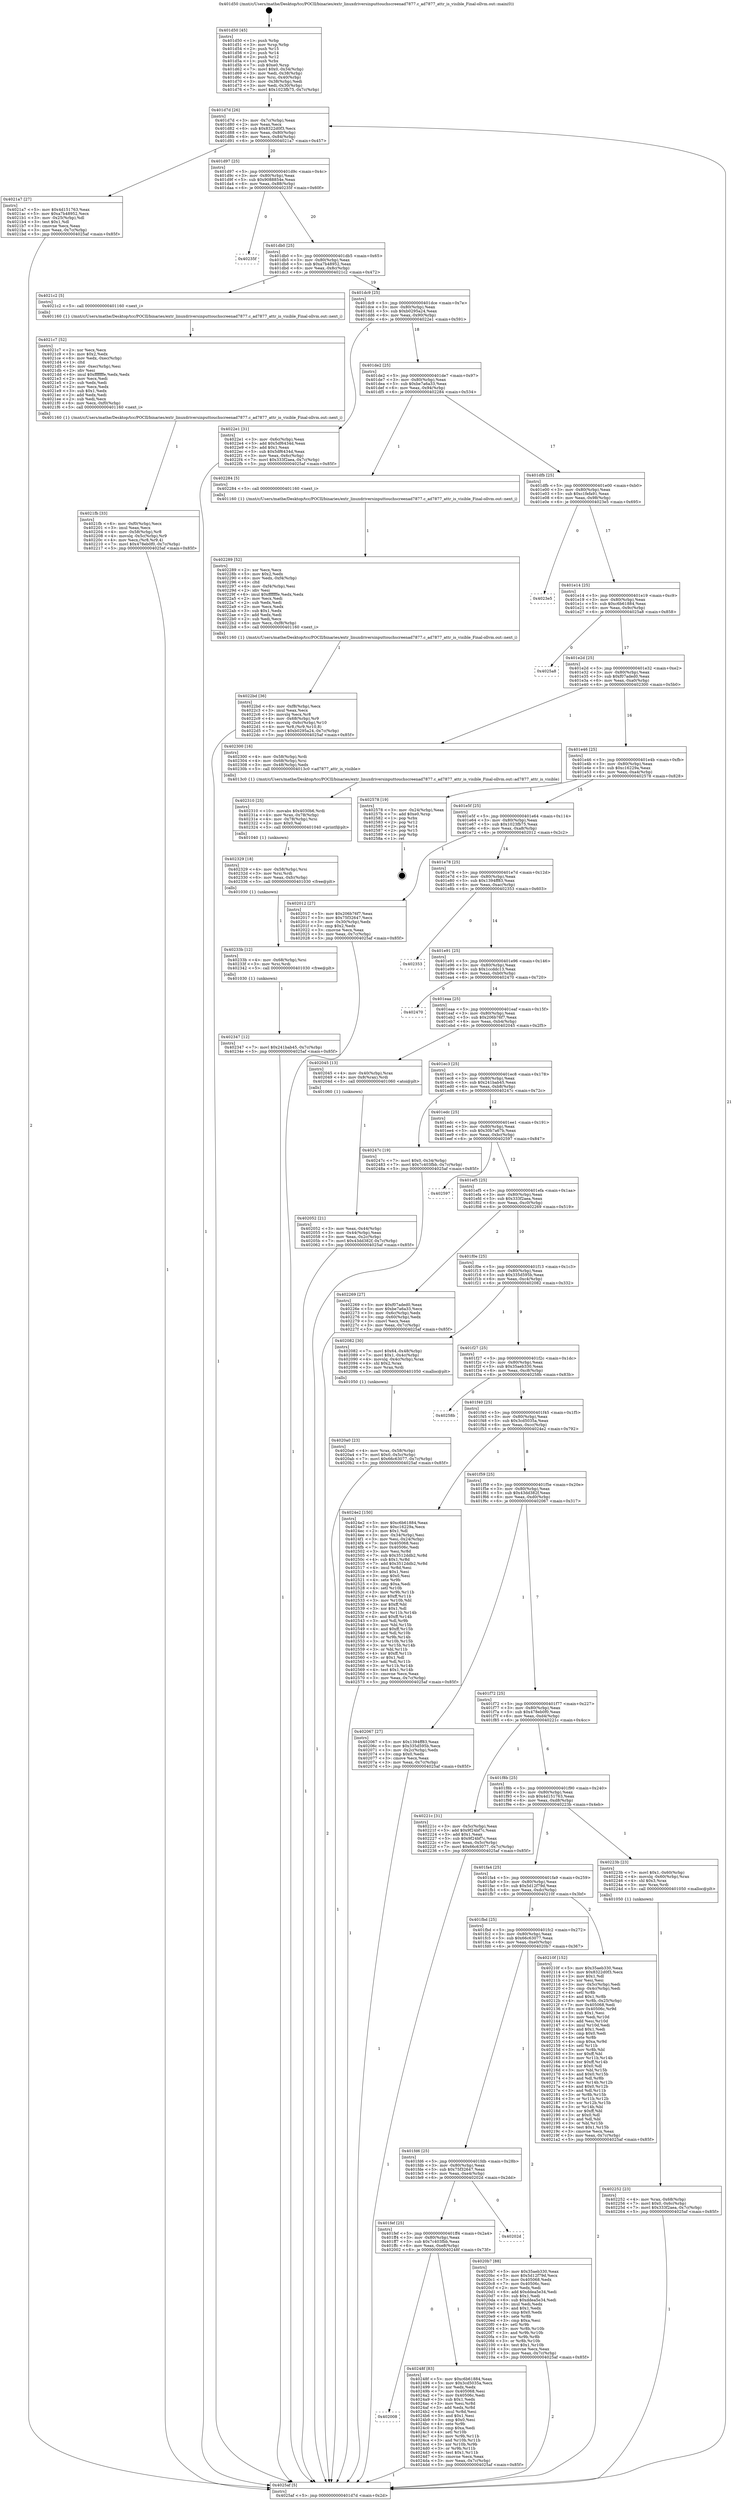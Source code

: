 digraph "0x401d50" {
  label = "0x401d50 (/mnt/c/Users/mathe/Desktop/tcc/POCII/binaries/extr_linuxdriversinputtouchscreenad7877.c_ad7877_attr_is_visible_Final-ollvm.out::main(0))"
  labelloc = "t"
  node[shape=record]

  Entry [label="",width=0.3,height=0.3,shape=circle,fillcolor=black,style=filled]
  "0x401d7d" [label="{
     0x401d7d [26]\l
     | [instrs]\l
     &nbsp;&nbsp;0x401d7d \<+3\>: mov -0x7c(%rbp),%eax\l
     &nbsp;&nbsp;0x401d80 \<+2\>: mov %eax,%ecx\l
     &nbsp;&nbsp;0x401d82 \<+6\>: sub $0x8322d0f3,%ecx\l
     &nbsp;&nbsp;0x401d88 \<+3\>: mov %eax,-0x80(%rbp)\l
     &nbsp;&nbsp;0x401d8b \<+6\>: mov %ecx,-0x84(%rbp)\l
     &nbsp;&nbsp;0x401d91 \<+6\>: je 00000000004021a7 \<main+0x457\>\l
  }"]
  "0x4021a7" [label="{
     0x4021a7 [27]\l
     | [instrs]\l
     &nbsp;&nbsp;0x4021a7 \<+5\>: mov $0x4d151763,%eax\l
     &nbsp;&nbsp;0x4021ac \<+5\>: mov $0xa7b48952,%ecx\l
     &nbsp;&nbsp;0x4021b1 \<+3\>: mov -0x25(%rbp),%dl\l
     &nbsp;&nbsp;0x4021b4 \<+3\>: test $0x1,%dl\l
     &nbsp;&nbsp;0x4021b7 \<+3\>: cmovne %ecx,%eax\l
     &nbsp;&nbsp;0x4021ba \<+3\>: mov %eax,-0x7c(%rbp)\l
     &nbsp;&nbsp;0x4021bd \<+5\>: jmp 00000000004025af \<main+0x85f\>\l
  }"]
  "0x401d97" [label="{
     0x401d97 [25]\l
     | [instrs]\l
     &nbsp;&nbsp;0x401d97 \<+5\>: jmp 0000000000401d9c \<main+0x4c\>\l
     &nbsp;&nbsp;0x401d9c \<+3\>: mov -0x80(%rbp),%eax\l
     &nbsp;&nbsp;0x401d9f \<+5\>: sub $0x9088854e,%eax\l
     &nbsp;&nbsp;0x401da4 \<+6\>: mov %eax,-0x88(%rbp)\l
     &nbsp;&nbsp;0x401daa \<+6\>: je 000000000040235f \<main+0x60f\>\l
  }"]
  Exit [label="",width=0.3,height=0.3,shape=circle,fillcolor=black,style=filled,peripheries=2]
  "0x40235f" [label="{
     0x40235f\l
  }", style=dashed]
  "0x401db0" [label="{
     0x401db0 [25]\l
     | [instrs]\l
     &nbsp;&nbsp;0x401db0 \<+5\>: jmp 0000000000401db5 \<main+0x65\>\l
     &nbsp;&nbsp;0x401db5 \<+3\>: mov -0x80(%rbp),%eax\l
     &nbsp;&nbsp;0x401db8 \<+5\>: sub $0xa7b48952,%eax\l
     &nbsp;&nbsp;0x401dbd \<+6\>: mov %eax,-0x8c(%rbp)\l
     &nbsp;&nbsp;0x401dc3 \<+6\>: je 00000000004021c2 \<main+0x472\>\l
  }"]
  "0x402008" [label="{
     0x402008\l
  }", style=dashed]
  "0x4021c2" [label="{
     0x4021c2 [5]\l
     | [instrs]\l
     &nbsp;&nbsp;0x4021c2 \<+5\>: call 0000000000401160 \<next_i\>\l
     | [calls]\l
     &nbsp;&nbsp;0x401160 \{1\} (/mnt/c/Users/mathe/Desktop/tcc/POCII/binaries/extr_linuxdriversinputtouchscreenad7877.c_ad7877_attr_is_visible_Final-ollvm.out::next_i)\l
  }"]
  "0x401dc9" [label="{
     0x401dc9 [25]\l
     | [instrs]\l
     &nbsp;&nbsp;0x401dc9 \<+5\>: jmp 0000000000401dce \<main+0x7e\>\l
     &nbsp;&nbsp;0x401dce \<+3\>: mov -0x80(%rbp),%eax\l
     &nbsp;&nbsp;0x401dd1 \<+5\>: sub $0xb0295a24,%eax\l
     &nbsp;&nbsp;0x401dd6 \<+6\>: mov %eax,-0x90(%rbp)\l
     &nbsp;&nbsp;0x401ddc \<+6\>: je 00000000004022e1 \<main+0x591\>\l
  }"]
  "0x40248f" [label="{
     0x40248f [83]\l
     | [instrs]\l
     &nbsp;&nbsp;0x40248f \<+5\>: mov $0xc6b61884,%eax\l
     &nbsp;&nbsp;0x402494 \<+5\>: mov $0x3cd5035a,%ecx\l
     &nbsp;&nbsp;0x402499 \<+2\>: xor %edx,%edx\l
     &nbsp;&nbsp;0x40249b \<+7\>: mov 0x405068,%esi\l
     &nbsp;&nbsp;0x4024a2 \<+7\>: mov 0x40506c,%edi\l
     &nbsp;&nbsp;0x4024a9 \<+3\>: sub $0x1,%edx\l
     &nbsp;&nbsp;0x4024ac \<+3\>: mov %esi,%r8d\l
     &nbsp;&nbsp;0x4024af \<+3\>: add %edx,%r8d\l
     &nbsp;&nbsp;0x4024b2 \<+4\>: imul %r8d,%esi\l
     &nbsp;&nbsp;0x4024b6 \<+3\>: and $0x1,%esi\l
     &nbsp;&nbsp;0x4024b9 \<+3\>: cmp $0x0,%esi\l
     &nbsp;&nbsp;0x4024bc \<+4\>: sete %r9b\l
     &nbsp;&nbsp;0x4024c0 \<+3\>: cmp $0xa,%edi\l
     &nbsp;&nbsp;0x4024c3 \<+4\>: setl %r10b\l
     &nbsp;&nbsp;0x4024c7 \<+3\>: mov %r9b,%r11b\l
     &nbsp;&nbsp;0x4024ca \<+3\>: and %r10b,%r11b\l
     &nbsp;&nbsp;0x4024cd \<+3\>: xor %r10b,%r9b\l
     &nbsp;&nbsp;0x4024d0 \<+3\>: or %r9b,%r11b\l
     &nbsp;&nbsp;0x4024d3 \<+4\>: test $0x1,%r11b\l
     &nbsp;&nbsp;0x4024d7 \<+3\>: cmovne %ecx,%eax\l
     &nbsp;&nbsp;0x4024da \<+3\>: mov %eax,-0x7c(%rbp)\l
     &nbsp;&nbsp;0x4024dd \<+5\>: jmp 00000000004025af \<main+0x85f\>\l
  }"]
  "0x4022e1" [label="{
     0x4022e1 [31]\l
     | [instrs]\l
     &nbsp;&nbsp;0x4022e1 \<+3\>: mov -0x6c(%rbp),%eax\l
     &nbsp;&nbsp;0x4022e4 \<+5\>: add $0x5df6434d,%eax\l
     &nbsp;&nbsp;0x4022e9 \<+3\>: add $0x1,%eax\l
     &nbsp;&nbsp;0x4022ec \<+5\>: sub $0x5df6434d,%eax\l
     &nbsp;&nbsp;0x4022f1 \<+3\>: mov %eax,-0x6c(%rbp)\l
     &nbsp;&nbsp;0x4022f4 \<+7\>: movl $0x333f2aea,-0x7c(%rbp)\l
     &nbsp;&nbsp;0x4022fb \<+5\>: jmp 00000000004025af \<main+0x85f\>\l
  }"]
  "0x401de2" [label="{
     0x401de2 [25]\l
     | [instrs]\l
     &nbsp;&nbsp;0x401de2 \<+5\>: jmp 0000000000401de7 \<main+0x97\>\l
     &nbsp;&nbsp;0x401de7 \<+3\>: mov -0x80(%rbp),%eax\l
     &nbsp;&nbsp;0x401dea \<+5\>: sub $0xbe7a6a33,%eax\l
     &nbsp;&nbsp;0x401def \<+6\>: mov %eax,-0x94(%rbp)\l
     &nbsp;&nbsp;0x401df5 \<+6\>: je 0000000000402284 \<main+0x534\>\l
  }"]
  "0x401fef" [label="{
     0x401fef [25]\l
     | [instrs]\l
     &nbsp;&nbsp;0x401fef \<+5\>: jmp 0000000000401ff4 \<main+0x2a4\>\l
     &nbsp;&nbsp;0x401ff4 \<+3\>: mov -0x80(%rbp),%eax\l
     &nbsp;&nbsp;0x401ff7 \<+5\>: sub $0x7c403fbb,%eax\l
     &nbsp;&nbsp;0x401ffc \<+6\>: mov %eax,-0xe8(%rbp)\l
     &nbsp;&nbsp;0x402002 \<+6\>: je 000000000040248f \<main+0x73f\>\l
  }"]
  "0x402284" [label="{
     0x402284 [5]\l
     | [instrs]\l
     &nbsp;&nbsp;0x402284 \<+5\>: call 0000000000401160 \<next_i\>\l
     | [calls]\l
     &nbsp;&nbsp;0x401160 \{1\} (/mnt/c/Users/mathe/Desktop/tcc/POCII/binaries/extr_linuxdriversinputtouchscreenad7877.c_ad7877_attr_is_visible_Final-ollvm.out::next_i)\l
  }"]
  "0x401dfb" [label="{
     0x401dfb [25]\l
     | [instrs]\l
     &nbsp;&nbsp;0x401dfb \<+5\>: jmp 0000000000401e00 \<main+0xb0\>\l
     &nbsp;&nbsp;0x401e00 \<+3\>: mov -0x80(%rbp),%eax\l
     &nbsp;&nbsp;0x401e03 \<+5\>: sub $0xc1fefa91,%eax\l
     &nbsp;&nbsp;0x401e08 \<+6\>: mov %eax,-0x98(%rbp)\l
     &nbsp;&nbsp;0x401e0e \<+6\>: je 00000000004023e5 \<main+0x695\>\l
  }"]
  "0x40202d" [label="{
     0x40202d\l
  }", style=dashed]
  "0x4023e5" [label="{
     0x4023e5\l
  }", style=dashed]
  "0x401e14" [label="{
     0x401e14 [25]\l
     | [instrs]\l
     &nbsp;&nbsp;0x401e14 \<+5\>: jmp 0000000000401e19 \<main+0xc9\>\l
     &nbsp;&nbsp;0x401e19 \<+3\>: mov -0x80(%rbp),%eax\l
     &nbsp;&nbsp;0x401e1c \<+5\>: sub $0xc6b61884,%eax\l
     &nbsp;&nbsp;0x401e21 \<+6\>: mov %eax,-0x9c(%rbp)\l
     &nbsp;&nbsp;0x401e27 \<+6\>: je 00000000004025a8 \<main+0x858\>\l
  }"]
  "0x402347" [label="{
     0x402347 [12]\l
     | [instrs]\l
     &nbsp;&nbsp;0x402347 \<+7\>: movl $0x241bab45,-0x7c(%rbp)\l
     &nbsp;&nbsp;0x40234e \<+5\>: jmp 00000000004025af \<main+0x85f\>\l
  }"]
  "0x4025a8" [label="{
     0x4025a8\l
  }", style=dashed]
  "0x401e2d" [label="{
     0x401e2d [25]\l
     | [instrs]\l
     &nbsp;&nbsp;0x401e2d \<+5\>: jmp 0000000000401e32 \<main+0xe2\>\l
     &nbsp;&nbsp;0x401e32 \<+3\>: mov -0x80(%rbp),%eax\l
     &nbsp;&nbsp;0x401e35 \<+5\>: sub $0xf07aded0,%eax\l
     &nbsp;&nbsp;0x401e3a \<+6\>: mov %eax,-0xa0(%rbp)\l
     &nbsp;&nbsp;0x401e40 \<+6\>: je 0000000000402300 \<main+0x5b0\>\l
  }"]
  "0x40233b" [label="{
     0x40233b [12]\l
     | [instrs]\l
     &nbsp;&nbsp;0x40233b \<+4\>: mov -0x68(%rbp),%rsi\l
     &nbsp;&nbsp;0x40233f \<+3\>: mov %rsi,%rdi\l
     &nbsp;&nbsp;0x402342 \<+5\>: call 0000000000401030 \<free@plt\>\l
     | [calls]\l
     &nbsp;&nbsp;0x401030 \{1\} (unknown)\l
  }"]
  "0x402300" [label="{
     0x402300 [16]\l
     | [instrs]\l
     &nbsp;&nbsp;0x402300 \<+4\>: mov -0x58(%rbp),%rdi\l
     &nbsp;&nbsp;0x402304 \<+4\>: mov -0x68(%rbp),%rsi\l
     &nbsp;&nbsp;0x402308 \<+3\>: mov -0x48(%rbp),%edx\l
     &nbsp;&nbsp;0x40230b \<+5\>: call 00000000004013c0 \<ad7877_attr_is_visible\>\l
     | [calls]\l
     &nbsp;&nbsp;0x4013c0 \{1\} (/mnt/c/Users/mathe/Desktop/tcc/POCII/binaries/extr_linuxdriversinputtouchscreenad7877.c_ad7877_attr_is_visible_Final-ollvm.out::ad7877_attr_is_visible)\l
  }"]
  "0x401e46" [label="{
     0x401e46 [25]\l
     | [instrs]\l
     &nbsp;&nbsp;0x401e46 \<+5\>: jmp 0000000000401e4b \<main+0xfb\>\l
     &nbsp;&nbsp;0x401e4b \<+3\>: mov -0x80(%rbp),%eax\l
     &nbsp;&nbsp;0x401e4e \<+5\>: sub $0xc16229a,%eax\l
     &nbsp;&nbsp;0x401e53 \<+6\>: mov %eax,-0xa4(%rbp)\l
     &nbsp;&nbsp;0x401e59 \<+6\>: je 0000000000402578 \<main+0x828\>\l
  }"]
  "0x402329" [label="{
     0x402329 [18]\l
     | [instrs]\l
     &nbsp;&nbsp;0x402329 \<+4\>: mov -0x58(%rbp),%rsi\l
     &nbsp;&nbsp;0x40232d \<+3\>: mov %rsi,%rdi\l
     &nbsp;&nbsp;0x402330 \<+6\>: mov %eax,-0xfc(%rbp)\l
     &nbsp;&nbsp;0x402336 \<+5\>: call 0000000000401030 \<free@plt\>\l
     | [calls]\l
     &nbsp;&nbsp;0x401030 \{1\} (unknown)\l
  }"]
  "0x402578" [label="{
     0x402578 [19]\l
     | [instrs]\l
     &nbsp;&nbsp;0x402578 \<+3\>: mov -0x24(%rbp),%eax\l
     &nbsp;&nbsp;0x40257b \<+7\>: add $0xe0,%rsp\l
     &nbsp;&nbsp;0x402582 \<+1\>: pop %rbx\l
     &nbsp;&nbsp;0x402583 \<+2\>: pop %r12\l
     &nbsp;&nbsp;0x402585 \<+2\>: pop %r14\l
     &nbsp;&nbsp;0x402587 \<+2\>: pop %r15\l
     &nbsp;&nbsp;0x402589 \<+1\>: pop %rbp\l
     &nbsp;&nbsp;0x40258a \<+1\>: ret\l
  }"]
  "0x401e5f" [label="{
     0x401e5f [25]\l
     | [instrs]\l
     &nbsp;&nbsp;0x401e5f \<+5\>: jmp 0000000000401e64 \<main+0x114\>\l
     &nbsp;&nbsp;0x401e64 \<+3\>: mov -0x80(%rbp),%eax\l
     &nbsp;&nbsp;0x401e67 \<+5\>: sub $0x1023fb75,%eax\l
     &nbsp;&nbsp;0x401e6c \<+6\>: mov %eax,-0xa8(%rbp)\l
     &nbsp;&nbsp;0x401e72 \<+6\>: je 0000000000402012 \<main+0x2c2\>\l
  }"]
  "0x402310" [label="{
     0x402310 [25]\l
     | [instrs]\l
     &nbsp;&nbsp;0x402310 \<+10\>: movabs $0x4030b6,%rdi\l
     &nbsp;&nbsp;0x40231a \<+4\>: mov %rax,-0x78(%rbp)\l
     &nbsp;&nbsp;0x40231e \<+4\>: mov -0x78(%rbp),%rsi\l
     &nbsp;&nbsp;0x402322 \<+2\>: mov $0x0,%al\l
     &nbsp;&nbsp;0x402324 \<+5\>: call 0000000000401040 \<printf@plt\>\l
     | [calls]\l
     &nbsp;&nbsp;0x401040 \{1\} (unknown)\l
  }"]
  "0x402012" [label="{
     0x402012 [27]\l
     | [instrs]\l
     &nbsp;&nbsp;0x402012 \<+5\>: mov $0x206b76f7,%eax\l
     &nbsp;&nbsp;0x402017 \<+5\>: mov $0x75f32647,%ecx\l
     &nbsp;&nbsp;0x40201c \<+3\>: mov -0x30(%rbp),%edx\l
     &nbsp;&nbsp;0x40201f \<+3\>: cmp $0x2,%edx\l
     &nbsp;&nbsp;0x402022 \<+3\>: cmovne %ecx,%eax\l
     &nbsp;&nbsp;0x402025 \<+3\>: mov %eax,-0x7c(%rbp)\l
     &nbsp;&nbsp;0x402028 \<+5\>: jmp 00000000004025af \<main+0x85f\>\l
  }"]
  "0x401e78" [label="{
     0x401e78 [25]\l
     | [instrs]\l
     &nbsp;&nbsp;0x401e78 \<+5\>: jmp 0000000000401e7d \<main+0x12d\>\l
     &nbsp;&nbsp;0x401e7d \<+3\>: mov -0x80(%rbp),%eax\l
     &nbsp;&nbsp;0x401e80 \<+5\>: sub $0x1394ff83,%eax\l
     &nbsp;&nbsp;0x401e85 \<+6\>: mov %eax,-0xac(%rbp)\l
     &nbsp;&nbsp;0x401e8b \<+6\>: je 0000000000402353 \<main+0x603\>\l
  }"]
  "0x4025af" [label="{
     0x4025af [5]\l
     | [instrs]\l
     &nbsp;&nbsp;0x4025af \<+5\>: jmp 0000000000401d7d \<main+0x2d\>\l
  }"]
  "0x401d50" [label="{
     0x401d50 [45]\l
     | [instrs]\l
     &nbsp;&nbsp;0x401d50 \<+1\>: push %rbp\l
     &nbsp;&nbsp;0x401d51 \<+3\>: mov %rsp,%rbp\l
     &nbsp;&nbsp;0x401d54 \<+2\>: push %r15\l
     &nbsp;&nbsp;0x401d56 \<+2\>: push %r14\l
     &nbsp;&nbsp;0x401d58 \<+2\>: push %r12\l
     &nbsp;&nbsp;0x401d5a \<+1\>: push %rbx\l
     &nbsp;&nbsp;0x401d5b \<+7\>: sub $0xe0,%rsp\l
     &nbsp;&nbsp;0x401d62 \<+7\>: movl $0x0,-0x34(%rbp)\l
     &nbsp;&nbsp;0x401d69 \<+3\>: mov %edi,-0x38(%rbp)\l
     &nbsp;&nbsp;0x401d6c \<+4\>: mov %rsi,-0x40(%rbp)\l
     &nbsp;&nbsp;0x401d70 \<+3\>: mov -0x38(%rbp),%edi\l
     &nbsp;&nbsp;0x401d73 \<+3\>: mov %edi,-0x30(%rbp)\l
     &nbsp;&nbsp;0x401d76 \<+7\>: movl $0x1023fb75,-0x7c(%rbp)\l
  }"]
  "0x4022bd" [label="{
     0x4022bd [36]\l
     | [instrs]\l
     &nbsp;&nbsp;0x4022bd \<+6\>: mov -0xf8(%rbp),%ecx\l
     &nbsp;&nbsp;0x4022c3 \<+3\>: imul %eax,%ecx\l
     &nbsp;&nbsp;0x4022c6 \<+3\>: movslq %ecx,%r8\l
     &nbsp;&nbsp;0x4022c9 \<+4\>: mov -0x68(%rbp),%r9\l
     &nbsp;&nbsp;0x4022cd \<+4\>: movslq -0x6c(%rbp),%r10\l
     &nbsp;&nbsp;0x4022d1 \<+4\>: mov %r8,(%r9,%r10,8)\l
     &nbsp;&nbsp;0x4022d5 \<+7\>: movl $0xb0295a24,-0x7c(%rbp)\l
     &nbsp;&nbsp;0x4022dc \<+5\>: jmp 00000000004025af \<main+0x85f\>\l
  }"]
  "0x402353" [label="{
     0x402353\l
  }", style=dashed]
  "0x401e91" [label="{
     0x401e91 [25]\l
     | [instrs]\l
     &nbsp;&nbsp;0x401e91 \<+5\>: jmp 0000000000401e96 \<main+0x146\>\l
     &nbsp;&nbsp;0x401e96 \<+3\>: mov -0x80(%rbp),%eax\l
     &nbsp;&nbsp;0x401e99 \<+5\>: sub $0x1ccddc13,%eax\l
     &nbsp;&nbsp;0x401e9e \<+6\>: mov %eax,-0xb0(%rbp)\l
     &nbsp;&nbsp;0x401ea4 \<+6\>: je 0000000000402470 \<main+0x720\>\l
  }"]
  "0x402289" [label="{
     0x402289 [52]\l
     | [instrs]\l
     &nbsp;&nbsp;0x402289 \<+2\>: xor %ecx,%ecx\l
     &nbsp;&nbsp;0x40228b \<+5\>: mov $0x2,%edx\l
     &nbsp;&nbsp;0x402290 \<+6\>: mov %edx,-0xf4(%rbp)\l
     &nbsp;&nbsp;0x402296 \<+1\>: cltd\l
     &nbsp;&nbsp;0x402297 \<+6\>: mov -0xf4(%rbp),%esi\l
     &nbsp;&nbsp;0x40229d \<+2\>: idiv %esi\l
     &nbsp;&nbsp;0x40229f \<+6\>: imul $0xfffffffe,%edx,%edx\l
     &nbsp;&nbsp;0x4022a5 \<+2\>: mov %ecx,%edi\l
     &nbsp;&nbsp;0x4022a7 \<+2\>: sub %edx,%edi\l
     &nbsp;&nbsp;0x4022a9 \<+2\>: mov %ecx,%edx\l
     &nbsp;&nbsp;0x4022ab \<+3\>: sub $0x1,%edx\l
     &nbsp;&nbsp;0x4022ae \<+2\>: add %edx,%edi\l
     &nbsp;&nbsp;0x4022b0 \<+2\>: sub %edi,%ecx\l
     &nbsp;&nbsp;0x4022b2 \<+6\>: mov %ecx,-0xf8(%rbp)\l
     &nbsp;&nbsp;0x4022b8 \<+5\>: call 0000000000401160 \<next_i\>\l
     | [calls]\l
     &nbsp;&nbsp;0x401160 \{1\} (/mnt/c/Users/mathe/Desktop/tcc/POCII/binaries/extr_linuxdriversinputtouchscreenad7877.c_ad7877_attr_is_visible_Final-ollvm.out::next_i)\l
  }"]
  "0x402470" [label="{
     0x402470\l
  }", style=dashed]
  "0x401eaa" [label="{
     0x401eaa [25]\l
     | [instrs]\l
     &nbsp;&nbsp;0x401eaa \<+5\>: jmp 0000000000401eaf \<main+0x15f\>\l
     &nbsp;&nbsp;0x401eaf \<+3\>: mov -0x80(%rbp),%eax\l
     &nbsp;&nbsp;0x401eb2 \<+5\>: sub $0x206b76f7,%eax\l
     &nbsp;&nbsp;0x401eb7 \<+6\>: mov %eax,-0xb4(%rbp)\l
     &nbsp;&nbsp;0x401ebd \<+6\>: je 0000000000402045 \<main+0x2f5\>\l
  }"]
  "0x402252" [label="{
     0x402252 [23]\l
     | [instrs]\l
     &nbsp;&nbsp;0x402252 \<+4\>: mov %rax,-0x68(%rbp)\l
     &nbsp;&nbsp;0x402256 \<+7\>: movl $0x0,-0x6c(%rbp)\l
     &nbsp;&nbsp;0x40225d \<+7\>: movl $0x333f2aea,-0x7c(%rbp)\l
     &nbsp;&nbsp;0x402264 \<+5\>: jmp 00000000004025af \<main+0x85f\>\l
  }"]
  "0x402045" [label="{
     0x402045 [13]\l
     | [instrs]\l
     &nbsp;&nbsp;0x402045 \<+4\>: mov -0x40(%rbp),%rax\l
     &nbsp;&nbsp;0x402049 \<+4\>: mov 0x8(%rax),%rdi\l
     &nbsp;&nbsp;0x40204d \<+5\>: call 0000000000401060 \<atoi@plt\>\l
     | [calls]\l
     &nbsp;&nbsp;0x401060 \{1\} (unknown)\l
  }"]
  "0x401ec3" [label="{
     0x401ec3 [25]\l
     | [instrs]\l
     &nbsp;&nbsp;0x401ec3 \<+5\>: jmp 0000000000401ec8 \<main+0x178\>\l
     &nbsp;&nbsp;0x401ec8 \<+3\>: mov -0x80(%rbp),%eax\l
     &nbsp;&nbsp;0x401ecb \<+5\>: sub $0x241bab45,%eax\l
     &nbsp;&nbsp;0x401ed0 \<+6\>: mov %eax,-0xb8(%rbp)\l
     &nbsp;&nbsp;0x401ed6 \<+6\>: je 000000000040247c \<main+0x72c\>\l
  }"]
  "0x402052" [label="{
     0x402052 [21]\l
     | [instrs]\l
     &nbsp;&nbsp;0x402052 \<+3\>: mov %eax,-0x44(%rbp)\l
     &nbsp;&nbsp;0x402055 \<+3\>: mov -0x44(%rbp),%eax\l
     &nbsp;&nbsp;0x402058 \<+3\>: mov %eax,-0x2c(%rbp)\l
     &nbsp;&nbsp;0x40205b \<+7\>: movl $0x43dd382f,-0x7c(%rbp)\l
     &nbsp;&nbsp;0x402062 \<+5\>: jmp 00000000004025af \<main+0x85f\>\l
  }"]
  "0x4021fb" [label="{
     0x4021fb [33]\l
     | [instrs]\l
     &nbsp;&nbsp;0x4021fb \<+6\>: mov -0xf0(%rbp),%ecx\l
     &nbsp;&nbsp;0x402201 \<+3\>: imul %eax,%ecx\l
     &nbsp;&nbsp;0x402204 \<+4\>: mov -0x58(%rbp),%r8\l
     &nbsp;&nbsp;0x402208 \<+4\>: movslq -0x5c(%rbp),%r9\l
     &nbsp;&nbsp;0x40220c \<+4\>: mov %ecx,(%r8,%r9,4)\l
     &nbsp;&nbsp;0x402210 \<+7\>: movl $0x478eb0f0,-0x7c(%rbp)\l
     &nbsp;&nbsp;0x402217 \<+5\>: jmp 00000000004025af \<main+0x85f\>\l
  }"]
  "0x40247c" [label="{
     0x40247c [19]\l
     | [instrs]\l
     &nbsp;&nbsp;0x40247c \<+7\>: movl $0x0,-0x34(%rbp)\l
     &nbsp;&nbsp;0x402483 \<+7\>: movl $0x7c403fbb,-0x7c(%rbp)\l
     &nbsp;&nbsp;0x40248a \<+5\>: jmp 00000000004025af \<main+0x85f\>\l
  }"]
  "0x401edc" [label="{
     0x401edc [25]\l
     | [instrs]\l
     &nbsp;&nbsp;0x401edc \<+5\>: jmp 0000000000401ee1 \<main+0x191\>\l
     &nbsp;&nbsp;0x401ee1 \<+3\>: mov -0x80(%rbp),%eax\l
     &nbsp;&nbsp;0x401ee4 \<+5\>: sub $0x30b7a67b,%eax\l
     &nbsp;&nbsp;0x401ee9 \<+6\>: mov %eax,-0xbc(%rbp)\l
     &nbsp;&nbsp;0x401eef \<+6\>: je 0000000000402597 \<main+0x847\>\l
  }"]
  "0x4021c7" [label="{
     0x4021c7 [52]\l
     | [instrs]\l
     &nbsp;&nbsp;0x4021c7 \<+2\>: xor %ecx,%ecx\l
     &nbsp;&nbsp;0x4021c9 \<+5\>: mov $0x2,%edx\l
     &nbsp;&nbsp;0x4021ce \<+6\>: mov %edx,-0xec(%rbp)\l
     &nbsp;&nbsp;0x4021d4 \<+1\>: cltd\l
     &nbsp;&nbsp;0x4021d5 \<+6\>: mov -0xec(%rbp),%esi\l
     &nbsp;&nbsp;0x4021db \<+2\>: idiv %esi\l
     &nbsp;&nbsp;0x4021dd \<+6\>: imul $0xfffffffe,%edx,%edx\l
     &nbsp;&nbsp;0x4021e3 \<+2\>: mov %ecx,%edi\l
     &nbsp;&nbsp;0x4021e5 \<+2\>: sub %edx,%edi\l
     &nbsp;&nbsp;0x4021e7 \<+2\>: mov %ecx,%edx\l
     &nbsp;&nbsp;0x4021e9 \<+3\>: sub $0x1,%edx\l
     &nbsp;&nbsp;0x4021ec \<+2\>: add %edx,%edi\l
     &nbsp;&nbsp;0x4021ee \<+2\>: sub %edi,%ecx\l
     &nbsp;&nbsp;0x4021f0 \<+6\>: mov %ecx,-0xf0(%rbp)\l
     &nbsp;&nbsp;0x4021f6 \<+5\>: call 0000000000401160 \<next_i\>\l
     | [calls]\l
     &nbsp;&nbsp;0x401160 \{1\} (/mnt/c/Users/mathe/Desktop/tcc/POCII/binaries/extr_linuxdriversinputtouchscreenad7877.c_ad7877_attr_is_visible_Final-ollvm.out::next_i)\l
  }"]
  "0x402597" [label="{
     0x402597\l
  }", style=dashed]
  "0x401ef5" [label="{
     0x401ef5 [25]\l
     | [instrs]\l
     &nbsp;&nbsp;0x401ef5 \<+5\>: jmp 0000000000401efa \<main+0x1aa\>\l
     &nbsp;&nbsp;0x401efa \<+3\>: mov -0x80(%rbp),%eax\l
     &nbsp;&nbsp;0x401efd \<+5\>: sub $0x333f2aea,%eax\l
     &nbsp;&nbsp;0x401f02 \<+6\>: mov %eax,-0xc0(%rbp)\l
     &nbsp;&nbsp;0x401f08 \<+6\>: je 0000000000402269 \<main+0x519\>\l
  }"]
  "0x401fd6" [label="{
     0x401fd6 [25]\l
     | [instrs]\l
     &nbsp;&nbsp;0x401fd6 \<+5\>: jmp 0000000000401fdb \<main+0x28b\>\l
     &nbsp;&nbsp;0x401fdb \<+3\>: mov -0x80(%rbp),%eax\l
     &nbsp;&nbsp;0x401fde \<+5\>: sub $0x75f32647,%eax\l
     &nbsp;&nbsp;0x401fe3 \<+6\>: mov %eax,-0xe4(%rbp)\l
     &nbsp;&nbsp;0x401fe9 \<+6\>: je 000000000040202d \<main+0x2dd\>\l
  }"]
  "0x402269" [label="{
     0x402269 [27]\l
     | [instrs]\l
     &nbsp;&nbsp;0x402269 \<+5\>: mov $0xf07aded0,%eax\l
     &nbsp;&nbsp;0x40226e \<+5\>: mov $0xbe7a6a33,%ecx\l
     &nbsp;&nbsp;0x402273 \<+3\>: mov -0x6c(%rbp),%edx\l
     &nbsp;&nbsp;0x402276 \<+3\>: cmp -0x60(%rbp),%edx\l
     &nbsp;&nbsp;0x402279 \<+3\>: cmovl %ecx,%eax\l
     &nbsp;&nbsp;0x40227c \<+3\>: mov %eax,-0x7c(%rbp)\l
     &nbsp;&nbsp;0x40227f \<+5\>: jmp 00000000004025af \<main+0x85f\>\l
  }"]
  "0x401f0e" [label="{
     0x401f0e [25]\l
     | [instrs]\l
     &nbsp;&nbsp;0x401f0e \<+5\>: jmp 0000000000401f13 \<main+0x1c3\>\l
     &nbsp;&nbsp;0x401f13 \<+3\>: mov -0x80(%rbp),%eax\l
     &nbsp;&nbsp;0x401f16 \<+5\>: sub $0x335d595b,%eax\l
     &nbsp;&nbsp;0x401f1b \<+6\>: mov %eax,-0xc4(%rbp)\l
     &nbsp;&nbsp;0x401f21 \<+6\>: je 0000000000402082 \<main+0x332\>\l
  }"]
  "0x4020b7" [label="{
     0x4020b7 [88]\l
     | [instrs]\l
     &nbsp;&nbsp;0x4020b7 \<+5\>: mov $0x35aeb330,%eax\l
     &nbsp;&nbsp;0x4020bc \<+5\>: mov $0x5d12f79d,%ecx\l
     &nbsp;&nbsp;0x4020c1 \<+7\>: mov 0x405068,%edx\l
     &nbsp;&nbsp;0x4020c8 \<+7\>: mov 0x40506c,%esi\l
     &nbsp;&nbsp;0x4020cf \<+2\>: mov %edx,%edi\l
     &nbsp;&nbsp;0x4020d1 \<+6\>: add $0xddea5e34,%edi\l
     &nbsp;&nbsp;0x4020d7 \<+3\>: sub $0x1,%edi\l
     &nbsp;&nbsp;0x4020da \<+6\>: sub $0xddea5e34,%edi\l
     &nbsp;&nbsp;0x4020e0 \<+3\>: imul %edi,%edx\l
     &nbsp;&nbsp;0x4020e3 \<+3\>: and $0x1,%edx\l
     &nbsp;&nbsp;0x4020e6 \<+3\>: cmp $0x0,%edx\l
     &nbsp;&nbsp;0x4020e9 \<+4\>: sete %r8b\l
     &nbsp;&nbsp;0x4020ed \<+3\>: cmp $0xa,%esi\l
     &nbsp;&nbsp;0x4020f0 \<+4\>: setl %r9b\l
     &nbsp;&nbsp;0x4020f4 \<+3\>: mov %r8b,%r10b\l
     &nbsp;&nbsp;0x4020f7 \<+3\>: and %r9b,%r10b\l
     &nbsp;&nbsp;0x4020fa \<+3\>: xor %r9b,%r8b\l
     &nbsp;&nbsp;0x4020fd \<+3\>: or %r8b,%r10b\l
     &nbsp;&nbsp;0x402100 \<+4\>: test $0x1,%r10b\l
     &nbsp;&nbsp;0x402104 \<+3\>: cmovne %ecx,%eax\l
     &nbsp;&nbsp;0x402107 \<+3\>: mov %eax,-0x7c(%rbp)\l
     &nbsp;&nbsp;0x40210a \<+5\>: jmp 00000000004025af \<main+0x85f\>\l
  }"]
  "0x402082" [label="{
     0x402082 [30]\l
     | [instrs]\l
     &nbsp;&nbsp;0x402082 \<+7\>: movl $0x64,-0x48(%rbp)\l
     &nbsp;&nbsp;0x402089 \<+7\>: movl $0x1,-0x4c(%rbp)\l
     &nbsp;&nbsp;0x402090 \<+4\>: movslq -0x4c(%rbp),%rax\l
     &nbsp;&nbsp;0x402094 \<+4\>: shl $0x2,%rax\l
     &nbsp;&nbsp;0x402098 \<+3\>: mov %rax,%rdi\l
     &nbsp;&nbsp;0x40209b \<+5\>: call 0000000000401050 \<malloc@plt\>\l
     | [calls]\l
     &nbsp;&nbsp;0x401050 \{1\} (unknown)\l
  }"]
  "0x401f27" [label="{
     0x401f27 [25]\l
     | [instrs]\l
     &nbsp;&nbsp;0x401f27 \<+5\>: jmp 0000000000401f2c \<main+0x1dc\>\l
     &nbsp;&nbsp;0x401f2c \<+3\>: mov -0x80(%rbp),%eax\l
     &nbsp;&nbsp;0x401f2f \<+5\>: sub $0x35aeb330,%eax\l
     &nbsp;&nbsp;0x401f34 \<+6\>: mov %eax,-0xc8(%rbp)\l
     &nbsp;&nbsp;0x401f3a \<+6\>: je 000000000040258b \<main+0x83b\>\l
  }"]
  "0x401fbd" [label="{
     0x401fbd [25]\l
     | [instrs]\l
     &nbsp;&nbsp;0x401fbd \<+5\>: jmp 0000000000401fc2 \<main+0x272\>\l
     &nbsp;&nbsp;0x401fc2 \<+3\>: mov -0x80(%rbp),%eax\l
     &nbsp;&nbsp;0x401fc5 \<+5\>: sub $0x66c63077,%eax\l
     &nbsp;&nbsp;0x401fca \<+6\>: mov %eax,-0xe0(%rbp)\l
     &nbsp;&nbsp;0x401fd0 \<+6\>: je 00000000004020b7 \<main+0x367\>\l
  }"]
  "0x40258b" [label="{
     0x40258b\l
  }", style=dashed]
  "0x401f40" [label="{
     0x401f40 [25]\l
     | [instrs]\l
     &nbsp;&nbsp;0x401f40 \<+5\>: jmp 0000000000401f45 \<main+0x1f5\>\l
     &nbsp;&nbsp;0x401f45 \<+3\>: mov -0x80(%rbp),%eax\l
     &nbsp;&nbsp;0x401f48 \<+5\>: sub $0x3cd5035a,%eax\l
     &nbsp;&nbsp;0x401f4d \<+6\>: mov %eax,-0xcc(%rbp)\l
     &nbsp;&nbsp;0x401f53 \<+6\>: je 00000000004024e2 \<main+0x792\>\l
  }"]
  "0x40210f" [label="{
     0x40210f [152]\l
     | [instrs]\l
     &nbsp;&nbsp;0x40210f \<+5\>: mov $0x35aeb330,%eax\l
     &nbsp;&nbsp;0x402114 \<+5\>: mov $0x8322d0f3,%ecx\l
     &nbsp;&nbsp;0x402119 \<+2\>: mov $0x1,%dl\l
     &nbsp;&nbsp;0x40211b \<+2\>: xor %esi,%esi\l
     &nbsp;&nbsp;0x40211d \<+3\>: mov -0x5c(%rbp),%edi\l
     &nbsp;&nbsp;0x402120 \<+3\>: cmp -0x4c(%rbp),%edi\l
     &nbsp;&nbsp;0x402123 \<+4\>: setl %r8b\l
     &nbsp;&nbsp;0x402127 \<+4\>: and $0x1,%r8b\l
     &nbsp;&nbsp;0x40212b \<+4\>: mov %r8b,-0x25(%rbp)\l
     &nbsp;&nbsp;0x40212f \<+7\>: mov 0x405068,%edi\l
     &nbsp;&nbsp;0x402136 \<+8\>: mov 0x40506c,%r9d\l
     &nbsp;&nbsp;0x40213e \<+3\>: sub $0x1,%esi\l
     &nbsp;&nbsp;0x402141 \<+3\>: mov %edi,%r10d\l
     &nbsp;&nbsp;0x402144 \<+3\>: add %esi,%r10d\l
     &nbsp;&nbsp;0x402147 \<+4\>: imul %r10d,%edi\l
     &nbsp;&nbsp;0x40214b \<+3\>: and $0x1,%edi\l
     &nbsp;&nbsp;0x40214e \<+3\>: cmp $0x0,%edi\l
     &nbsp;&nbsp;0x402151 \<+4\>: sete %r8b\l
     &nbsp;&nbsp;0x402155 \<+4\>: cmp $0xa,%r9d\l
     &nbsp;&nbsp;0x402159 \<+4\>: setl %r11b\l
     &nbsp;&nbsp;0x40215d \<+3\>: mov %r8b,%bl\l
     &nbsp;&nbsp;0x402160 \<+3\>: xor $0xff,%bl\l
     &nbsp;&nbsp;0x402163 \<+3\>: mov %r11b,%r14b\l
     &nbsp;&nbsp;0x402166 \<+4\>: xor $0xff,%r14b\l
     &nbsp;&nbsp;0x40216a \<+3\>: xor $0x0,%dl\l
     &nbsp;&nbsp;0x40216d \<+3\>: mov %bl,%r15b\l
     &nbsp;&nbsp;0x402170 \<+4\>: and $0x0,%r15b\l
     &nbsp;&nbsp;0x402174 \<+3\>: and %dl,%r8b\l
     &nbsp;&nbsp;0x402177 \<+3\>: mov %r14b,%r12b\l
     &nbsp;&nbsp;0x40217a \<+4\>: and $0x0,%r12b\l
     &nbsp;&nbsp;0x40217e \<+3\>: and %dl,%r11b\l
     &nbsp;&nbsp;0x402181 \<+3\>: or %r8b,%r15b\l
     &nbsp;&nbsp;0x402184 \<+3\>: or %r11b,%r12b\l
     &nbsp;&nbsp;0x402187 \<+3\>: xor %r12b,%r15b\l
     &nbsp;&nbsp;0x40218a \<+3\>: or %r14b,%bl\l
     &nbsp;&nbsp;0x40218d \<+3\>: xor $0xff,%bl\l
     &nbsp;&nbsp;0x402190 \<+3\>: or $0x0,%dl\l
     &nbsp;&nbsp;0x402193 \<+2\>: and %dl,%bl\l
     &nbsp;&nbsp;0x402195 \<+3\>: or %bl,%r15b\l
     &nbsp;&nbsp;0x402198 \<+4\>: test $0x1,%r15b\l
     &nbsp;&nbsp;0x40219c \<+3\>: cmovne %ecx,%eax\l
     &nbsp;&nbsp;0x40219f \<+3\>: mov %eax,-0x7c(%rbp)\l
     &nbsp;&nbsp;0x4021a2 \<+5\>: jmp 00000000004025af \<main+0x85f\>\l
  }"]
  "0x4024e2" [label="{
     0x4024e2 [150]\l
     | [instrs]\l
     &nbsp;&nbsp;0x4024e2 \<+5\>: mov $0xc6b61884,%eax\l
     &nbsp;&nbsp;0x4024e7 \<+5\>: mov $0xc16229a,%ecx\l
     &nbsp;&nbsp;0x4024ec \<+2\>: mov $0x1,%dl\l
     &nbsp;&nbsp;0x4024ee \<+3\>: mov -0x34(%rbp),%esi\l
     &nbsp;&nbsp;0x4024f1 \<+3\>: mov %esi,-0x24(%rbp)\l
     &nbsp;&nbsp;0x4024f4 \<+7\>: mov 0x405068,%esi\l
     &nbsp;&nbsp;0x4024fb \<+7\>: mov 0x40506c,%edi\l
     &nbsp;&nbsp;0x402502 \<+3\>: mov %esi,%r8d\l
     &nbsp;&nbsp;0x402505 \<+7\>: sub $0x3512ddb2,%r8d\l
     &nbsp;&nbsp;0x40250c \<+4\>: sub $0x1,%r8d\l
     &nbsp;&nbsp;0x402510 \<+7\>: add $0x3512ddb2,%r8d\l
     &nbsp;&nbsp;0x402517 \<+4\>: imul %r8d,%esi\l
     &nbsp;&nbsp;0x40251b \<+3\>: and $0x1,%esi\l
     &nbsp;&nbsp;0x40251e \<+3\>: cmp $0x0,%esi\l
     &nbsp;&nbsp;0x402521 \<+4\>: sete %r9b\l
     &nbsp;&nbsp;0x402525 \<+3\>: cmp $0xa,%edi\l
     &nbsp;&nbsp;0x402528 \<+4\>: setl %r10b\l
     &nbsp;&nbsp;0x40252c \<+3\>: mov %r9b,%r11b\l
     &nbsp;&nbsp;0x40252f \<+4\>: xor $0xff,%r11b\l
     &nbsp;&nbsp;0x402533 \<+3\>: mov %r10b,%bl\l
     &nbsp;&nbsp;0x402536 \<+3\>: xor $0xff,%bl\l
     &nbsp;&nbsp;0x402539 \<+3\>: xor $0x1,%dl\l
     &nbsp;&nbsp;0x40253c \<+3\>: mov %r11b,%r14b\l
     &nbsp;&nbsp;0x40253f \<+4\>: and $0xff,%r14b\l
     &nbsp;&nbsp;0x402543 \<+3\>: and %dl,%r9b\l
     &nbsp;&nbsp;0x402546 \<+3\>: mov %bl,%r15b\l
     &nbsp;&nbsp;0x402549 \<+4\>: and $0xff,%r15b\l
     &nbsp;&nbsp;0x40254d \<+3\>: and %dl,%r10b\l
     &nbsp;&nbsp;0x402550 \<+3\>: or %r9b,%r14b\l
     &nbsp;&nbsp;0x402553 \<+3\>: or %r10b,%r15b\l
     &nbsp;&nbsp;0x402556 \<+3\>: xor %r15b,%r14b\l
     &nbsp;&nbsp;0x402559 \<+3\>: or %bl,%r11b\l
     &nbsp;&nbsp;0x40255c \<+4\>: xor $0xff,%r11b\l
     &nbsp;&nbsp;0x402560 \<+3\>: or $0x1,%dl\l
     &nbsp;&nbsp;0x402563 \<+3\>: and %dl,%r11b\l
     &nbsp;&nbsp;0x402566 \<+3\>: or %r11b,%r14b\l
     &nbsp;&nbsp;0x402569 \<+4\>: test $0x1,%r14b\l
     &nbsp;&nbsp;0x40256d \<+3\>: cmovne %ecx,%eax\l
     &nbsp;&nbsp;0x402570 \<+3\>: mov %eax,-0x7c(%rbp)\l
     &nbsp;&nbsp;0x402573 \<+5\>: jmp 00000000004025af \<main+0x85f\>\l
  }"]
  "0x401f59" [label="{
     0x401f59 [25]\l
     | [instrs]\l
     &nbsp;&nbsp;0x401f59 \<+5\>: jmp 0000000000401f5e \<main+0x20e\>\l
     &nbsp;&nbsp;0x401f5e \<+3\>: mov -0x80(%rbp),%eax\l
     &nbsp;&nbsp;0x401f61 \<+5\>: sub $0x43dd382f,%eax\l
     &nbsp;&nbsp;0x401f66 \<+6\>: mov %eax,-0xd0(%rbp)\l
     &nbsp;&nbsp;0x401f6c \<+6\>: je 0000000000402067 \<main+0x317\>\l
  }"]
  "0x401fa4" [label="{
     0x401fa4 [25]\l
     | [instrs]\l
     &nbsp;&nbsp;0x401fa4 \<+5\>: jmp 0000000000401fa9 \<main+0x259\>\l
     &nbsp;&nbsp;0x401fa9 \<+3\>: mov -0x80(%rbp),%eax\l
     &nbsp;&nbsp;0x401fac \<+5\>: sub $0x5d12f79d,%eax\l
     &nbsp;&nbsp;0x401fb1 \<+6\>: mov %eax,-0xdc(%rbp)\l
     &nbsp;&nbsp;0x401fb7 \<+6\>: je 000000000040210f \<main+0x3bf\>\l
  }"]
  "0x402067" [label="{
     0x402067 [27]\l
     | [instrs]\l
     &nbsp;&nbsp;0x402067 \<+5\>: mov $0x1394ff83,%eax\l
     &nbsp;&nbsp;0x40206c \<+5\>: mov $0x335d595b,%ecx\l
     &nbsp;&nbsp;0x402071 \<+3\>: mov -0x2c(%rbp),%edx\l
     &nbsp;&nbsp;0x402074 \<+3\>: cmp $0x0,%edx\l
     &nbsp;&nbsp;0x402077 \<+3\>: cmove %ecx,%eax\l
     &nbsp;&nbsp;0x40207a \<+3\>: mov %eax,-0x7c(%rbp)\l
     &nbsp;&nbsp;0x40207d \<+5\>: jmp 00000000004025af \<main+0x85f\>\l
  }"]
  "0x401f72" [label="{
     0x401f72 [25]\l
     | [instrs]\l
     &nbsp;&nbsp;0x401f72 \<+5\>: jmp 0000000000401f77 \<main+0x227\>\l
     &nbsp;&nbsp;0x401f77 \<+3\>: mov -0x80(%rbp),%eax\l
     &nbsp;&nbsp;0x401f7a \<+5\>: sub $0x478eb0f0,%eax\l
     &nbsp;&nbsp;0x401f7f \<+6\>: mov %eax,-0xd4(%rbp)\l
     &nbsp;&nbsp;0x401f85 \<+6\>: je 000000000040221c \<main+0x4cc\>\l
  }"]
  "0x4020a0" [label="{
     0x4020a0 [23]\l
     | [instrs]\l
     &nbsp;&nbsp;0x4020a0 \<+4\>: mov %rax,-0x58(%rbp)\l
     &nbsp;&nbsp;0x4020a4 \<+7\>: movl $0x0,-0x5c(%rbp)\l
     &nbsp;&nbsp;0x4020ab \<+7\>: movl $0x66c63077,-0x7c(%rbp)\l
     &nbsp;&nbsp;0x4020b2 \<+5\>: jmp 00000000004025af \<main+0x85f\>\l
  }"]
  "0x40223b" [label="{
     0x40223b [23]\l
     | [instrs]\l
     &nbsp;&nbsp;0x40223b \<+7\>: movl $0x1,-0x60(%rbp)\l
     &nbsp;&nbsp;0x402242 \<+4\>: movslq -0x60(%rbp),%rax\l
     &nbsp;&nbsp;0x402246 \<+4\>: shl $0x3,%rax\l
     &nbsp;&nbsp;0x40224a \<+3\>: mov %rax,%rdi\l
     &nbsp;&nbsp;0x40224d \<+5\>: call 0000000000401050 \<malloc@plt\>\l
     | [calls]\l
     &nbsp;&nbsp;0x401050 \{1\} (unknown)\l
  }"]
  "0x40221c" [label="{
     0x40221c [31]\l
     | [instrs]\l
     &nbsp;&nbsp;0x40221c \<+3\>: mov -0x5c(%rbp),%eax\l
     &nbsp;&nbsp;0x40221f \<+5\>: add $0x9f24bf7c,%eax\l
     &nbsp;&nbsp;0x402224 \<+3\>: add $0x1,%eax\l
     &nbsp;&nbsp;0x402227 \<+5\>: sub $0x9f24bf7c,%eax\l
     &nbsp;&nbsp;0x40222c \<+3\>: mov %eax,-0x5c(%rbp)\l
     &nbsp;&nbsp;0x40222f \<+7\>: movl $0x66c63077,-0x7c(%rbp)\l
     &nbsp;&nbsp;0x402236 \<+5\>: jmp 00000000004025af \<main+0x85f\>\l
  }"]
  "0x401f8b" [label="{
     0x401f8b [25]\l
     | [instrs]\l
     &nbsp;&nbsp;0x401f8b \<+5\>: jmp 0000000000401f90 \<main+0x240\>\l
     &nbsp;&nbsp;0x401f90 \<+3\>: mov -0x80(%rbp),%eax\l
     &nbsp;&nbsp;0x401f93 \<+5\>: sub $0x4d151763,%eax\l
     &nbsp;&nbsp;0x401f98 \<+6\>: mov %eax,-0xd8(%rbp)\l
     &nbsp;&nbsp;0x401f9e \<+6\>: je 000000000040223b \<main+0x4eb\>\l
  }"]
  Entry -> "0x401d50" [label=" 1"]
  "0x401d7d" -> "0x4021a7" [label=" 2"]
  "0x401d7d" -> "0x401d97" [label=" 20"]
  "0x402578" -> Exit [label=" 1"]
  "0x401d97" -> "0x40235f" [label=" 0"]
  "0x401d97" -> "0x401db0" [label=" 20"]
  "0x4024e2" -> "0x4025af" [label=" 1"]
  "0x401db0" -> "0x4021c2" [label=" 1"]
  "0x401db0" -> "0x401dc9" [label=" 19"]
  "0x40248f" -> "0x4025af" [label=" 1"]
  "0x401dc9" -> "0x4022e1" [label=" 1"]
  "0x401dc9" -> "0x401de2" [label=" 18"]
  "0x401fef" -> "0x402008" [label=" 0"]
  "0x401de2" -> "0x402284" [label=" 1"]
  "0x401de2" -> "0x401dfb" [label=" 17"]
  "0x401fef" -> "0x40248f" [label=" 1"]
  "0x401dfb" -> "0x4023e5" [label=" 0"]
  "0x401dfb" -> "0x401e14" [label=" 17"]
  "0x401fd6" -> "0x401fef" [label=" 1"]
  "0x401e14" -> "0x4025a8" [label=" 0"]
  "0x401e14" -> "0x401e2d" [label=" 17"]
  "0x401fd6" -> "0x40202d" [label=" 0"]
  "0x401e2d" -> "0x402300" [label=" 1"]
  "0x401e2d" -> "0x401e46" [label=" 16"]
  "0x40247c" -> "0x4025af" [label=" 1"]
  "0x401e46" -> "0x402578" [label=" 1"]
  "0x401e46" -> "0x401e5f" [label=" 15"]
  "0x402347" -> "0x4025af" [label=" 1"]
  "0x401e5f" -> "0x402012" [label=" 1"]
  "0x401e5f" -> "0x401e78" [label=" 14"]
  "0x402012" -> "0x4025af" [label=" 1"]
  "0x401d50" -> "0x401d7d" [label=" 1"]
  "0x4025af" -> "0x401d7d" [label=" 21"]
  "0x40233b" -> "0x402347" [label=" 1"]
  "0x401e78" -> "0x402353" [label=" 0"]
  "0x401e78" -> "0x401e91" [label=" 14"]
  "0x402329" -> "0x40233b" [label=" 1"]
  "0x401e91" -> "0x402470" [label=" 0"]
  "0x401e91" -> "0x401eaa" [label=" 14"]
  "0x402310" -> "0x402329" [label=" 1"]
  "0x401eaa" -> "0x402045" [label=" 1"]
  "0x401eaa" -> "0x401ec3" [label=" 13"]
  "0x402045" -> "0x402052" [label=" 1"]
  "0x402052" -> "0x4025af" [label=" 1"]
  "0x402300" -> "0x402310" [label=" 1"]
  "0x401ec3" -> "0x40247c" [label=" 1"]
  "0x401ec3" -> "0x401edc" [label=" 12"]
  "0x4022e1" -> "0x4025af" [label=" 1"]
  "0x401edc" -> "0x402597" [label=" 0"]
  "0x401edc" -> "0x401ef5" [label=" 12"]
  "0x4022bd" -> "0x4025af" [label=" 1"]
  "0x401ef5" -> "0x402269" [label=" 2"]
  "0x401ef5" -> "0x401f0e" [label=" 10"]
  "0x402289" -> "0x4022bd" [label=" 1"]
  "0x401f0e" -> "0x402082" [label=" 1"]
  "0x401f0e" -> "0x401f27" [label=" 9"]
  "0x402284" -> "0x402289" [label=" 1"]
  "0x401f27" -> "0x40258b" [label=" 0"]
  "0x401f27" -> "0x401f40" [label=" 9"]
  "0x402252" -> "0x4025af" [label=" 1"]
  "0x401f40" -> "0x4024e2" [label=" 1"]
  "0x401f40" -> "0x401f59" [label=" 8"]
  "0x40223b" -> "0x402252" [label=" 1"]
  "0x401f59" -> "0x402067" [label=" 1"]
  "0x401f59" -> "0x401f72" [label=" 7"]
  "0x402067" -> "0x4025af" [label=" 1"]
  "0x402082" -> "0x4020a0" [label=" 1"]
  "0x4020a0" -> "0x4025af" [label=" 1"]
  "0x4021fb" -> "0x4025af" [label=" 1"]
  "0x401f72" -> "0x40221c" [label=" 1"]
  "0x401f72" -> "0x401f8b" [label=" 6"]
  "0x4021c7" -> "0x4021fb" [label=" 1"]
  "0x401f8b" -> "0x40223b" [label=" 1"]
  "0x401f8b" -> "0x401fa4" [label=" 5"]
  "0x40221c" -> "0x4025af" [label=" 1"]
  "0x401fa4" -> "0x40210f" [label=" 2"]
  "0x401fa4" -> "0x401fbd" [label=" 3"]
  "0x402269" -> "0x4025af" [label=" 2"]
  "0x401fbd" -> "0x4020b7" [label=" 2"]
  "0x401fbd" -> "0x401fd6" [label=" 1"]
  "0x4020b7" -> "0x4025af" [label=" 2"]
  "0x40210f" -> "0x4025af" [label=" 2"]
  "0x4021a7" -> "0x4025af" [label=" 2"]
  "0x4021c2" -> "0x4021c7" [label=" 1"]
}
